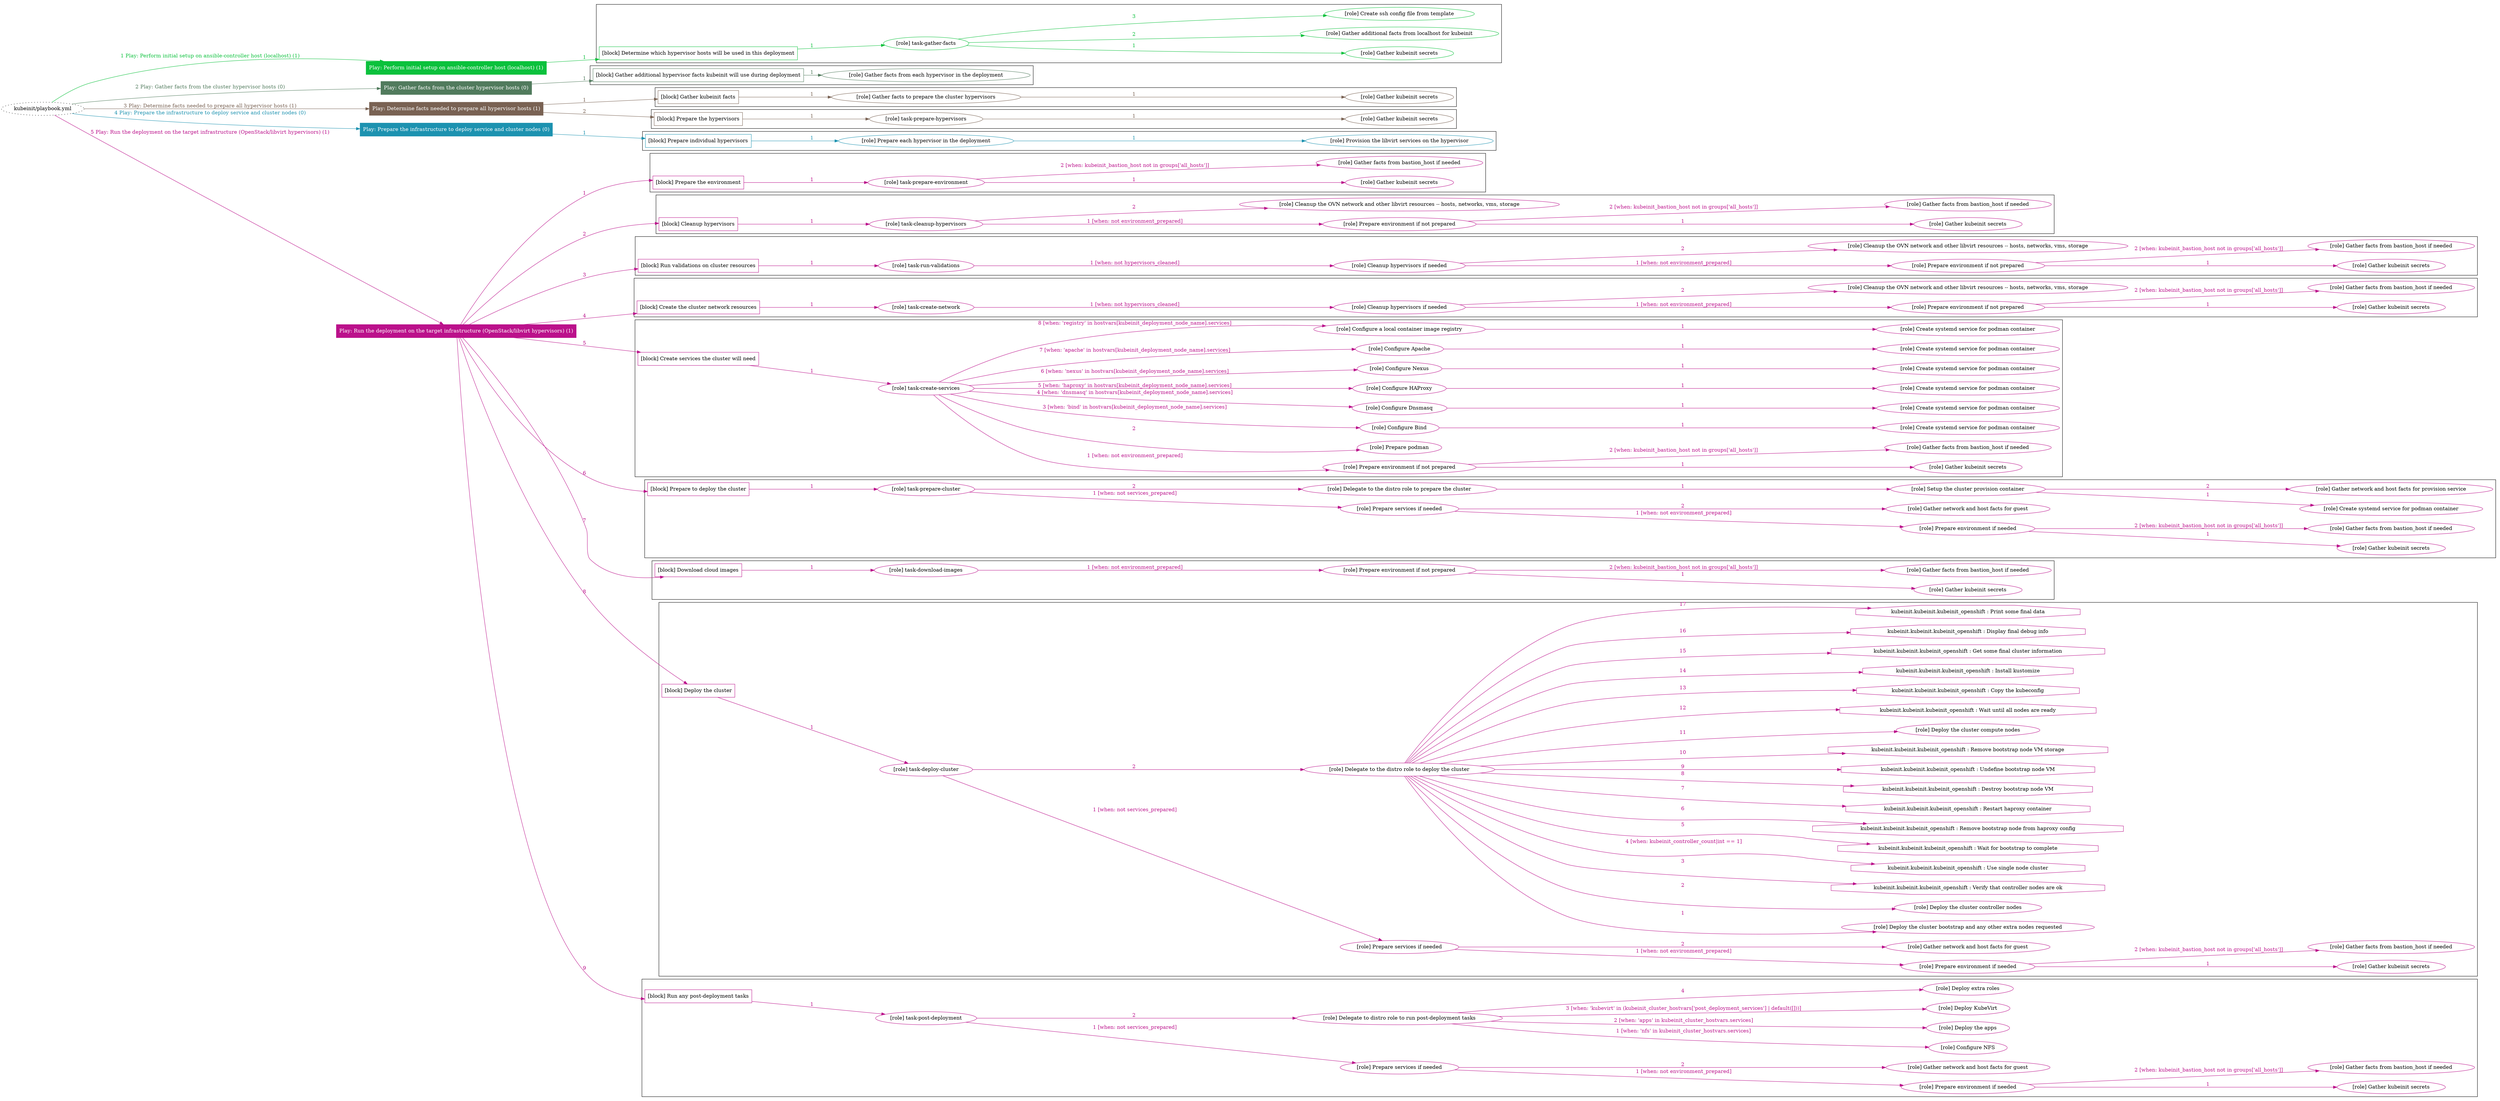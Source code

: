 digraph {
	graph [concentrate=true ordering=in rankdir=LR ratio=fill]
	edge [esep=5 sep=10]
	"kubeinit/playbook.yml" [URL="/home/runner/work/kubeinit/kubeinit/kubeinit/playbook.yml" id=playbook_e6ecdcc4 style=dotted]
	"kubeinit/playbook.yml" -> play_ebb26afe [label="1 Play: Perform initial setup on ansible-controller host (localhost) (1)" color="#0bc13c" fontcolor="#0bc13c" id=edge_play_ebb26afe labeltooltip="1 Play: Perform initial setup on ansible-controller host (localhost) (1)" tooltip="1 Play: Perform initial setup on ansible-controller host (localhost) (1)"]
	subgraph "Play: Perform initial setup on ansible-controller host (localhost) (1)" {
		play_ebb26afe [label="Play: Perform initial setup on ansible-controller host (localhost) (1)" URL="/home/runner/work/kubeinit/kubeinit/kubeinit/playbook.yml" color="#0bc13c" fontcolor="#ffffff" id=play_ebb26afe shape=box style=filled tooltip=localhost]
		play_ebb26afe -> block_ed62ec1c [label=1 color="#0bc13c" fontcolor="#0bc13c" id=edge_block_ed62ec1c labeltooltip=1 tooltip=1]
		subgraph cluster_block_ed62ec1c {
			block_ed62ec1c [label="[block] Determine which hypervisor hosts will be used in this deployment" URL="/home/runner/work/kubeinit/kubeinit/kubeinit/playbook.yml" color="#0bc13c" id=block_ed62ec1c labeltooltip="Determine which hypervisor hosts will be used in this deployment" shape=box tooltip="Determine which hypervisor hosts will be used in this deployment"]
			block_ed62ec1c -> role_dbbf03a4 [label="1 " color="#0bc13c" fontcolor="#0bc13c" id=edge_role_dbbf03a4 labeltooltip="1 " tooltip="1 "]
			subgraph "task-gather-facts" {
				role_dbbf03a4 [label="[role] task-gather-facts" URL="/home/runner/work/kubeinit/kubeinit/kubeinit/playbook.yml" color="#0bc13c" id=role_dbbf03a4 tooltip="task-gather-facts"]
				role_dbbf03a4 -> role_244b702f [label="1 " color="#0bc13c" fontcolor="#0bc13c" id=edge_role_244b702f labeltooltip="1 " tooltip="1 "]
				subgraph "Gather kubeinit secrets" {
					role_244b702f [label="[role] Gather kubeinit secrets" URL="/home/runner/.ansible/collections/ansible_collections/kubeinit/kubeinit/roles/kubeinit_prepare/tasks/build_hypervisors_group.yml" color="#0bc13c" id=role_244b702f tooltip="Gather kubeinit secrets"]
				}
				role_dbbf03a4 -> role_d5c8043d [label="2 " color="#0bc13c" fontcolor="#0bc13c" id=edge_role_d5c8043d labeltooltip="2 " tooltip="2 "]
				subgraph "Gather additional facts from localhost for kubeinit" {
					role_d5c8043d [label="[role] Gather additional facts from localhost for kubeinit" URL="/home/runner/.ansible/collections/ansible_collections/kubeinit/kubeinit/roles/kubeinit_prepare/tasks/build_hypervisors_group.yml" color="#0bc13c" id=role_d5c8043d tooltip="Gather additional facts from localhost for kubeinit"]
				}
				role_dbbf03a4 -> role_4290d08b [label="3 " color="#0bc13c" fontcolor="#0bc13c" id=edge_role_4290d08b labeltooltip="3 " tooltip="3 "]
				subgraph "Create ssh config file from template" {
					role_4290d08b [label="[role] Create ssh config file from template" URL="/home/runner/.ansible/collections/ansible_collections/kubeinit/kubeinit/roles/kubeinit_prepare/tasks/build_hypervisors_group.yml" color="#0bc13c" id=role_4290d08b tooltip="Create ssh config file from template"]
				}
			}
		}
	}
	"kubeinit/playbook.yml" -> play_544672a6 [label="2 Play: Gather facts from the cluster hypervisor hosts (0)" color="#517b5d" fontcolor="#517b5d" id=edge_play_544672a6 labeltooltip="2 Play: Gather facts from the cluster hypervisor hosts (0)" tooltip="2 Play: Gather facts from the cluster hypervisor hosts (0)"]
	subgraph "Play: Gather facts from the cluster hypervisor hosts (0)" {
		play_544672a6 [label="Play: Gather facts from the cluster hypervisor hosts (0)" URL="/home/runner/work/kubeinit/kubeinit/kubeinit/playbook.yml" color="#517b5d" fontcolor="#ffffff" id=play_544672a6 shape=box style=filled tooltip="Play: Gather facts from the cluster hypervisor hosts (0)"]
		play_544672a6 -> block_9736d9fb [label=1 color="#517b5d" fontcolor="#517b5d" id=edge_block_9736d9fb labeltooltip=1 tooltip=1]
		subgraph cluster_block_9736d9fb {
			block_9736d9fb [label="[block] Gather additional hypervisor facts kubeinit will use during deployment" URL="/home/runner/work/kubeinit/kubeinit/kubeinit/playbook.yml" color="#517b5d" id=block_9736d9fb labeltooltip="Gather additional hypervisor facts kubeinit will use during deployment" shape=box tooltip="Gather additional hypervisor facts kubeinit will use during deployment"]
			block_9736d9fb -> role_efa02324 [label="1 " color="#517b5d" fontcolor="#517b5d" id=edge_role_efa02324 labeltooltip="1 " tooltip="1 "]
			subgraph "Gather facts from each hypervisor in the deployment" {
				role_efa02324 [label="[role] Gather facts from each hypervisor in the deployment" URL="/home/runner/work/kubeinit/kubeinit/kubeinit/playbook.yml" color="#517b5d" id=role_efa02324 tooltip="Gather facts from each hypervisor in the deployment"]
			}
		}
	}
	"kubeinit/playbook.yml" -> play_c4457d1d [label="3 Play: Determine facts needed to prepare all hypervisor hosts (1)" color="#796253" fontcolor="#796253" id=edge_play_c4457d1d labeltooltip="3 Play: Determine facts needed to prepare all hypervisor hosts (1)" tooltip="3 Play: Determine facts needed to prepare all hypervisor hosts (1)"]
	subgraph "Play: Determine facts needed to prepare all hypervisor hosts (1)" {
		play_c4457d1d [label="Play: Determine facts needed to prepare all hypervisor hosts (1)" URL="/home/runner/work/kubeinit/kubeinit/kubeinit/playbook.yml" color="#796253" fontcolor="#ffffff" id=play_c4457d1d shape=box style=filled tooltip=localhost]
		play_c4457d1d -> block_dd0203a1 [label=1 color="#796253" fontcolor="#796253" id=edge_block_dd0203a1 labeltooltip=1 tooltip=1]
		subgraph cluster_block_dd0203a1 {
			block_dd0203a1 [label="[block] Gather kubeinit facts" URL="/home/runner/work/kubeinit/kubeinit/kubeinit/playbook.yml" color="#796253" id=block_dd0203a1 labeltooltip="Gather kubeinit facts" shape=box tooltip="Gather kubeinit facts"]
			block_dd0203a1 -> role_8a12bec5 [label="1 " color="#796253" fontcolor="#796253" id=edge_role_8a12bec5 labeltooltip="1 " tooltip="1 "]
			subgraph "Gather facts to prepare the cluster hypervisors" {
				role_8a12bec5 [label="[role] Gather facts to prepare the cluster hypervisors" URL="/home/runner/work/kubeinit/kubeinit/kubeinit/playbook.yml" color="#796253" id=role_8a12bec5 tooltip="Gather facts to prepare the cluster hypervisors"]
				role_8a12bec5 -> role_5b6cff9f [label="1 " color="#796253" fontcolor="#796253" id=edge_role_5b6cff9f labeltooltip="1 " tooltip="1 "]
				subgraph "Gather kubeinit secrets" {
					role_5b6cff9f [label="[role] Gather kubeinit secrets" URL="/home/runner/.ansible/collections/ansible_collections/kubeinit/kubeinit/roles/kubeinit_prepare/tasks/gather_kubeinit_facts.yml" color="#796253" id=role_5b6cff9f tooltip="Gather kubeinit secrets"]
				}
			}
		}
		play_c4457d1d -> block_c8fb665a [label=2 color="#796253" fontcolor="#796253" id=edge_block_c8fb665a labeltooltip=2 tooltip=2]
		subgraph cluster_block_c8fb665a {
			block_c8fb665a [label="[block] Prepare the hypervisors" URL="/home/runner/work/kubeinit/kubeinit/kubeinit/playbook.yml" color="#796253" id=block_c8fb665a labeltooltip="Prepare the hypervisors" shape=box tooltip="Prepare the hypervisors"]
			block_c8fb665a -> role_17929515 [label="1 " color="#796253" fontcolor="#796253" id=edge_role_17929515 labeltooltip="1 " tooltip="1 "]
			subgraph "task-prepare-hypervisors" {
				role_17929515 [label="[role] task-prepare-hypervisors" URL="/home/runner/work/kubeinit/kubeinit/kubeinit/playbook.yml" color="#796253" id=role_17929515 tooltip="task-prepare-hypervisors"]
				role_17929515 -> role_c42b8837 [label="1 " color="#796253" fontcolor="#796253" id=edge_role_c42b8837 labeltooltip="1 " tooltip="1 "]
				subgraph "Gather kubeinit secrets" {
					role_c42b8837 [label="[role] Gather kubeinit secrets" URL="/home/runner/.ansible/collections/ansible_collections/kubeinit/kubeinit/roles/kubeinit_prepare/tasks/gather_kubeinit_facts.yml" color="#796253" id=role_c42b8837 tooltip="Gather kubeinit secrets"]
				}
			}
		}
	}
	"kubeinit/playbook.yml" -> play_efe4fbd8 [label="4 Play: Prepare the infrastructure to deploy service and cluster nodes (0)" color="#1c92b0" fontcolor="#1c92b0" id=edge_play_efe4fbd8 labeltooltip="4 Play: Prepare the infrastructure to deploy service and cluster nodes (0)" tooltip="4 Play: Prepare the infrastructure to deploy service and cluster nodes (0)"]
	subgraph "Play: Prepare the infrastructure to deploy service and cluster nodes (0)" {
		play_efe4fbd8 [label="Play: Prepare the infrastructure to deploy service and cluster nodes (0)" URL="/home/runner/work/kubeinit/kubeinit/kubeinit/playbook.yml" color="#1c92b0" fontcolor="#ffffff" id=play_efe4fbd8 shape=box style=filled tooltip="Play: Prepare the infrastructure to deploy service and cluster nodes (0)"]
		play_efe4fbd8 -> block_88c338bb [label=1 color="#1c92b0" fontcolor="#1c92b0" id=edge_block_88c338bb labeltooltip=1 tooltip=1]
		subgraph cluster_block_88c338bb {
			block_88c338bb [label="[block] Prepare individual hypervisors" URL="/home/runner/work/kubeinit/kubeinit/kubeinit/playbook.yml" color="#1c92b0" id=block_88c338bb labeltooltip="Prepare individual hypervisors" shape=box tooltip="Prepare individual hypervisors"]
			block_88c338bb -> role_2781046c [label="1 " color="#1c92b0" fontcolor="#1c92b0" id=edge_role_2781046c labeltooltip="1 " tooltip="1 "]
			subgraph "Prepare each hypervisor in the deployment" {
				role_2781046c [label="[role] Prepare each hypervisor in the deployment" URL="/home/runner/work/kubeinit/kubeinit/kubeinit/playbook.yml" color="#1c92b0" id=role_2781046c tooltip="Prepare each hypervisor in the deployment"]
				role_2781046c -> role_55f2a622 [label="1 " color="#1c92b0" fontcolor="#1c92b0" id=edge_role_55f2a622 labeltooltip="1 " tooltip="1 "]
				subgraph "Provision the libvirt services on the hypervisor" {
					role_55f2a622 [label="[role] Provision the libvirt services on the hypervisor" URL="/home/runner/.ansible/collections/ansible_collections/kubeinit/kubeinit/roles/kubeinit_prepare/tasks/prepare_hypervisor.yml" color="#1c92b0" id=role_55f2a622 tooltip="Provision the libvirt services on the hypervisor"]
				}
			}
		}
	}
	"kubeinit/playbook.yml" -> play_a11dc9ac [label="5 Play: Run the deployment on the target infrastructure (OpenStack/libvirt hypervisors) (1)" color="#bb118b" fontcolor="#bb118b" id=edge_play_a11dc9ac labeltooltip="5 Play: Run the deployment on the target infrastructure (OpenStack/libvirt hypervisors) (1)" tooltip="5 Play: Run the deployment on the target infrastructure (OpenStack/libvirt hypervisors) (1)"]
	subgraph "Play: Run the deployment on the target infrastructure (OpenStack/libvirt hypervisors) (1)" {
		play_a11dc9ac [label="Play: Run the deployment on the target infrastructure (OpenStack/libvirt hypervisors) (1)" URL="/home/runner/work/kubeinit/kubeinit/kubeinit/playbook.yml" color="#bb118b" fontcolor="#ffffff" id=play_a11dc9ac shape=box style=filled tooltip=localhost]
		play_a11dc9ac -> block_e7a99a22 [label=1 color="#bb118b" fontcolor="#bb118b" id=edge_block_e7a99a22 labeltooltip=1 tooltip=1]
		subgraph cluster_block_e7a99a22 {
			block_e7a99a22 [label="[block] Prepare the environment" URL="/home/runner/work/kubeinit/kubeinit/kubeinit/playbook.yml" color="#bb118b" id=block_e7a99a22 labeltooltip="Prepare the environment" shape=box tooltip="Prepare the environment"]
			block_e7a99a22 -> role_5ead2702 [label="1 " color="#bb118b" fontcolor="#bb118b" id=edge_role_5ead2702 labeltooltip="1 " tooltip="1 "]
			subgraph "task-prepare-environment" {
				role_5ead2702 [label="[role] task-prepare-environment" URL="/home/runner/work/kubeinit/kubeinit/kubeinit/playbook.yml" color="#bb118b" id=role_5ead2702 tooltip="task-prepare-environment"]
				role_5ead2702 -> role_e6ae01d4 [label="1 " color="#bb118b" fontcolor="#bb118b" id=edge_role_e6ae01d4 labeltooltip="1 " tooltip="1 "]
				subgraph "Gather kubeinit secrets" {
					role_e6ae01d4 [label="[role] Gather kubeinit secrets" URL="/home/runner/.ansible/collections/ansible_collections/kubeinit/kubeinit/roles/kubeinit_prepare/tasks/gather_kubeinit_facts.yml" color="#bb118b" id=role_e6ae01d4 tooltip="Gather kubeinit secrets"]
				}
				role_5ead2702 -> role_0855a93b [label="2 [when: kubeinit_bastion_host not in groups['all_hosts']]" color="#bb118b" fontcolor="#bb118b" id=edge_role_0855a93b labeltooltip="2 [when: kubeinit_bastion_host not in groups['all_hosts']]" tooltip="2 [when: kubeinit_bastion_host not in groups['all_hosts']]"]
				subgraph "Gather facts from bastion_host if needed" {
					role_0855a93b [label="[role] Gather facts from bastion_host if needed" URL="/home/runner/.ansible/collections/ansible_collections/kubeinit/kubeinit/roles/kubeinit_prepare/tasks/main.yml" color="#bb118b" id=role_0855a93b tooltip="Gather facts from bastion_host if needed"]
				}
			}
		}
		play_a11dc9ac -> block_d86b93d0 [label=2 color="#bb118b" fontcolor="#bb118b" id=edge_block_d86b93d0 labeltooltip=2 tooltip=2]
		subgraph cluster_block_d86b93d0 {
			block_d86b93d0 [label="[block] Cleanup hypervisors" URL="/home/runner/work/kubeinit/kubeinit/kubeinit/playbook.yml" color="#bb118b" id=block_d86b93d0 labeltooltip="Cleanup hypervisors" shape=box tooltip="Cleanup hypervisors"]
			block_d86b93d0 -> role_f725753e [label="1 " color="#bb118b" fontcolor="#bb118b" id=edge_role_f725753e labeltooltip="1 " tooltip="1 "]
			subgraph "task-cleanup-hypervisors" {
				role_f725753e [label="[role] task-cleanup-hypervisors" URL="/home/runner/work/kubeinit/kubeinit/kubeinit/playbook.yml" color="#bb118b" id=role_f725753e tooltip="task-cleanup-hypervisors"]
				role_f725753e -> role_e1411464 [label="1 [when: not environment_prepared]" color="#bb118b" fontcolor="#bb118b" id=edge_role_e1411464 labeltooltip="1 [when: not environment_prepared]" tooltip="1 [when: not environment_prepared]"]
				subgraph "Prepare environment if not prepared" {
					role_e1411464 [label="[role] Prepare environment if not prepared" URL="/home/runner/.ansible/collections/ansible_collections/kubeinit/kubeinit/roles/kubeinit_libvirt/tasks/cleanup_hypervisors.yml" color="#bb118b" id=role_e1411464 tooltip="Prepare environment if not prepared"]
					role_e1411464 -> role_74942f98 [label="1 " color="#bb118b" fontcolor="#bb118b" id=edge_role_74942f98 labeltooltip="1 " tooltip="1 "]
					subgraph "Gather kubeinit secrets" {
						role_74942f98 [label="[role] Gather kubeinit secrets" URL="/home/runner/.ansible/collections/ansible_collections/kubeinit/kubeinit/roles/kubeinit_prepare/tasks/gather_kubeinit_facts.yml" color="#bb118b" id=role_74942f98 tooltip="Gather kubeinit secrets"]
					}
					role_e1411464 -> role_aaeb6ca9 [label="2 [when: kubeinit_bastion_host not in groups['all_hosts']]" color="#bb118b" fontcolor="#bb118b" id=edge_role_aaeb6ca9 labeltooltip="2 [when: kubeinit_bastion_host not in groups['all_hosts']]" tooltip="2 [when: kubeinit_bastion_host not in groups['all_hosts']]"]
					subgraph "Gather facts from bastion_host if needed" {
						role_aaeb6ca9 [label="[role] Gather facts from bastion_host if needed" URL="/home/runner/.ansible/collections/ansible_collections/kubeinit/kubeinit/roles/kubeinit_prepare/tasks/main.yml" color="#bb118b" id=role_aaeb6ca9 tooltip="Gather facts from bastion_host if needed"]
					}
				}
				role_f725753e -> role_67c21dd0 [label="2 " color="#bb118b" fontcolor="#bb118b" id=edge_role_67c21dd0 labeltooltip="2 " tooltip="2 "]
				subgraph "Cleanup the OVN network and other libvirt resources -- hosts, networks, vms, storage" {
					role_67c21dd0 [label="[role] Cleanup the OVN network and other libvirt resources -- hosts, networks, vms, storage" URL="/home/runner/.ansible/collections/ansible_collections/kubeinit/kubeinit/roles/kubeinit_libvirt/tasks/cleanup_hypervisors.yml" color="#bb118b" id=role_67c21dd0 tooltip="Cleanup the OVN network and other libvirt resources -- hosts, networks, vms, storage"]
				}
			}
		}
		play_a11dc9ac -> block_aa4884af [label=3 color="#bb118b" fontcolor="#bb118b" id=edge_block_aa4884af labeltooltip=3 tooltip=3]
		subgraph cluster_block_aa4884af {
			block_aa4884af [label="[block] Run validations on cluster resources" URL="/home/runner/work/kubeinit/kubeinit/kubeinit/playbook.yml" color="#bb118b" id=block_aa4884af labeltooltip="Run validations on cluster resources" shape=box tooltip="Run validations on cluster resources"]
			block_aa4884af -> role_089a365a [label="1 " color="#bb118b" fontcolor="#bb118b" id=edge_role_089a365a labeltooltip="1 " tooltip="1 "]
			subgraph "task-run-validations" {
				role_089a365a [label="[role] task-run-validations" URL="/home/runner/work/kubeinit/kubeinit/kubeinit/playbook.yml" color="#bb118b" id=role_089a365a tooltip="task-run-validations"]
				role_089a365a -> role_68b7d8d2 [label="1 [when: not hypervisors_cleaned]" color="#bb118b" fontcolor="#bb118b" id=edge_role_68b7d8d2 labeltooltip="1 [when: not hypervisors_cleaned]" tooltip="1 [when: not hypervisors_cleaned]"]
				subgraph "Cleanup hypervisors if needed" {
					role_68b7d8d2 [label="[role] Cleanup hypervisors if needed" URL="/home/runner/.ansible/collections/ansible_collections/kubeinit/kubeinit/roles/kubeinit_validations/tasks/main.yml" color="#bb118b" id=role_68b7d8d2 tooltip="Cleanup hypervisors if needed"]
					role_68b7d8d2 -> role_6a0f3add [label="1 [when: not environment_prepared]" color="#bb118b" fontcolor="#bb118b" id=edge_role_6a0f3add labeltooltip="1 [when: not environment_prepared]" tooltip="1 [when: not environment_prepared]"]
					subgraph "Prepare environment if not prepared" {
						role_6a0f3add [label="[role] Prepare environment if not prepared" URL="/home/runner/.ansible/collections/ansible_collections/kubeinit/kubeinit/roles/kubeinit_libvirt/tasks/cleanup_hypervisors.yml" color="#bb118b" id=role_6a0f3add tooltip="Prepare environment if not prepared"]
						role_6a0f3add -> role_efe66d00 [label="1 " color="#bb118b" fontcolor="#bb118b" id=edge_role_efe66d00 labeltooltip="1 " tooltip="1 "]
						subgraph "Gather kubeinit secrets" {
							role_efe66d00 [label="[role] Gather kubeinit secrets" URL="/home/runner/.ansible/collections/ansible_collections/kubeinit/kubeinit/roles/kubeinit_prepare/tasks/gather_kubeinit_facts.yml" color="#bb118b" id=role_efe66d00 tooltip="Gather kubeinit secrets"]
						}
						role_6a0f3add -> role_e754d85b [label="2 [when: kubeinit_bastion_host not in groups['all_hosts']]" color="#bb118b" fontcolor="#bb118b" id=edge_role_e754d85b labeltooltip="2 [when: kubeinit_bastion_host not in groups['all_hosts']]" tooltip="2 [when: kubeinit_bastion_host not in groups['all_hosts']]"]
						subgraph "Gather facts from bastion_host if needed" {
							role_e754d85b [label="[role] Gather facts from bastion_host if needed" URL="/home/runner/.ansible/collections/ansible_collections/kubeinit/kubeinit/roles/kubeinit_prepare/tasks/main.yml" color="#bb118b" id=role_e754d85b tooltip="Gather facts from bastion_host if needed"]
						}
					}
					role_68b7d8d2 -> role_40dffff7 [label="2 " color="#bb118b" fontcolor="#bb118b" id=edge_role_40dffff7 labeltooltip="2 " tooltip="2 "]
					subgraph "Cleanup the OVN network and other libvirt resources -- hosts, networks, vms, storage" {
						role_40dffff7 [label="[role] Cleanup the OVN network and other libvirt resources -- hosts, networks, vms, storage" URL="/home/runner/.ansible/collections/ansible_collections/kubeinit/kubeinit/roles/kubeinit_libvirt/tasks/cleanup_hypervisors.yml" color="#bb118b" id=role_40dffff7 tooltip="Cleanup the OVN network and other libvirt resources -- hosts, networks, vms, storage"]
					}
				}
			}
		}
		play_a11dc9ac -> block_d2620e5c [label=4 color="#bb118b" fontcolor="#bb118b" id=edge_block_d2620e5c labeltooltip=4 tooltip=4]
		subgraph cluster_block_d2620e5c {
			block_d2620e5c [label="[block] Create the cluster network resources" URL="/home/runner/work/kubeinit/kubeinit/kubeinit/playbook.yml" color="#bb118b" id=block_d2620e5c labeltooltip="Create the cluster network resources" shape=box tooltip="Create the cluster network resources"]
			block_d2620e5c -> role_8af3c8ae [label="1 " color="#bb118b" fontcolor="#bb118b" id=edge_role_8af3c8ae labeltooltip="1 " tooltip="1 "]
			subgraph "task-create-network" {
				role_8af3c8ae [label="[role] task-create-network" URL="/home/runner/work/kubeinit/kubeinit/kubeinit/playbook.yml" color="#bb118b" id=role_8af3c8ae tooltip="task-create-network"]
				role_8af3c8ae -> role_8dbe344f [label="1 [when: not hypervisors_cleaned]" color="#bb118b" fontcolor="#bb118b" id=edge_role_8dbe344f labeltooltip="1 [when: not hypervisors_cleaned]" tooltip="1 [when: not hypervisors_cleaned]"]
				subgraph "Cleanup hypervisors if needed" {
					role_8dbe344f [label="[role] Cleanup hypervisors if needed" URL="/home/runner/.ansible/collections/ansible_collections/kubeinit/kubeinit/roles/kubeinit_libvirt/tasks/create_network.yml" color="#bb118b" id=role_8dbe344f tooltip="Cleanup hypervisors if needed"]
					role_8dbe344f -> role_2f448a3f [label="1 [when: not environment_prepared]" color="#bb118b" fontcolor="#bb118b" id=edge_role_2f448a3f labeltooltip="1 [when: not environment_prepared]" tooltip="1 [when: not environment_prepared]"]
					subgraph "Prepare environment if not prepared" {
						role_2f448a3f [label="[role] Prepare environment if not prepared" URL="/home/runner/.ansible/collections/ansible_collections/kubeinit/kubeinit/roles/kubeinit_libvirt/tasks/cleanup_hypervisors.yml" color="#bb118b" id=role_2f448a3f tooltip="Prepare environment if not prepared"]
						role_2f448a3f -> role_d643cfe1 [label="1 " color="#bb118b" fontcolor="#bb118b" id=edge_role_d643cfe1 labeltooltip="1 " tooltip="1 "]
						subgraph "Gather kubeinit secrets" {
							role_d643cfe1 [label="[role] Gather kubeinit secrets" URL="/home/runner/.ansible/collections/ansible_collections/kubeinit/kubeinit/roles/kubeinit_prepare/tasks/gather_kubeinit_facts.yml" color="#bb118b" id=role_d643cfe1 tooltip="Gather kubeinit secrets"]
						}
						role_2f448a3f -> role_3e782c21 [label="2 [when: kubeinit_bastion_host not in groups['all_hosts']]" color="#bb118b" fontcolor="#bb118b" id=edge_role_3e782c21 labeltooltip="2 [when: kubeinit_bastion_host not in groups['all_hosts']]" tooltip="2 [when: kubeinit_bastion_host not in groups['all_hosts']]"]
						subgraph "Gather facts from bastion_host if needed" {
							role_3e782c21 [label="[role] Gather facts from bastion_host if needed" URL="/home/runner/.ansible/collections/ansible_collections/kubeinit/kubeinit/roles/kubeinit_prepare/tasks/main.yml" color="#bb118b" id=role_3e782c21 tooltip="Gather facts from bastion_host if needed"]
						}
					}
					role_8dbe344f -> role_2bc2d8d2 [label="2 " color="#bb118b" fontcolor="#bb118b" id=edge_role_2bc2d8d2 labeltooltip="2 " tooltip="2 "]
					subgraph "Cleanup the OVN network and other libvirt resources -- hosts, networks, vms, storage" {
						role_2bc2d8d2 [label="[role] Cleanup the OVN network and other libvirt resources -- hosts, networks, vms, storage" URL="/home/runner/.ansible/collections/ansible_collections/kubeinit/kubeinit/roles/kubeinit_libvirt/tasks/cleanup_hypervisors.yml" color="#bb118b" id=role_2bc2d8d2 tooltip="Cleanup the OVN network and other libvirt resources -- hosts, networks, vms, storage"]
					}
				}
			}
		}
		play_a11dc9ac -> block_7439c25f [label=5 color="#bb118b" fontcolor="#bb118b" id=edge_block_7439c25f labeltooltip=5 tooltip=5]
		subgraph cluster_block_7439c25f {
			block_7439c25f [label="[block] Create services the cluster will need" URL="/home/runner/work/kubeinit/kubeinit/kubeinit/playbook.yml" color="#bb118b" id=block_7439c25f labeltooltip="Create services the cluster will need" shape=box tooltip="Create services the cluster will need"]
			block_7439c25f -> role_c9bb091d [label="1 " color="#bb118b" fontcolor="#bb118b" id=edge_role_c9bb091d labeltooltip="1 " tooltip="1 "]
			subgraph "task-create-services" {
				role_c9bb091d [label="[role] task-create-services" URL="/home/runner/work/kubeinit/kubeinit/kubeinit/playbook.yml" color="#bb118b" id=role_c9bb091d tooltip="task-create-services"]
				role_c9bb091d -> role_64e4ee1a [label="1 [when: not environment_prepared]" color="#bb118b" fontcolor="#bb118b" id=edge_role_64e4ee1a labeltooltip="1 [when: not environment_prepared]" tooltip="1 [when: not environment_prepared]"]
				subgraph "Prepare environment if not prepared" {
					role_64e4ee1a [label="[role] Prepare environment if not prepared" URL="/home/runner/.ansible/collections/ansible_collections/kubeinit/kubeinit/roles/kubeinit_services/tasks/main.yml" color="#bb118b" id=role_64e4ee1a tooltip="Prepare environment if not prepared"]
					role_64e4ee1a -> role_81bb0258 [label="1 " color="#bb118b" fontcolor="#bb118b" id=edge_role_81bb0258 labeltooltip="1 " tooltip="1 "]
					subgraph "Gather kubeinit secrets" {
						role_81bb0258 [label="[role] Gather kubeinit secrets" URL="/home/runner/.ansible/collections/ansible_collections/kubeinit/kubeinit/roles/kubeinit_prepare/tasks/gather_kubeinit_facts.yml" color="#bb118b" id=role_81bb0258 tooltip="Gather kubeinit secrets"]
					}
					role_64e4ee1a -> role_5f86d6e5 [label="2 [when: kubeinit_bastion_host not in groups['all_hosts']]" color="#bb118b" fontcolor="#bb118b" id=edge_role_5f86d6e5 labeltooltip="2 [when: kubeinit_bastion_host not in groups['all_hosts']]" tooltip="2 [when: kubeinit_bastion_host not in groups['all_hosts']]"]
					subgraph "Gather facts from bastion_host if needed" {
						role_5f86d6e5 [label="[role] Gather facts from bastion_host if needed" URL="/home/runner/.ansible/collections/ansible_collections/kubeinit/kubeinit/roles/kubeinit_prepare/tasks/main.yml" color="#bb118b" id=role_5f86d6e5 tooltip="Gather facts from bastion_host if needed"]
					}
				}
				role_c9bb091d -> role_ca07250a [label="2 " color="#bb118b" fontcolor="#bb118b" id=edge_role_ca07250a labeltooltip="2 " tooltip="2 "]
				subgraph "Prepare podman" {
					role_ca07250a [label="[role] Prepare podman" URL="/home/runner/.ansible/collections/ansible_collections/kubeinit/kubeinit/roles/kubeinit_services/tasks/00_create_service_pod.yml" color="#bb118b" id=role_ca07250a tooltip="Prepare podman"]
				}
				role_c9bb091d -> role_439ba6f9 [label="3 [when: 'bind' in hostvars[kubeinit_deployment_node_name].services]" color="#bb118b" fontcolor="#bb118b" id=edge_role_439ba6f9 labeltooltip="3 [when: 'bind' in hostvars[kubeinit_deployment_node_name].services]" tooltip="3 [when: 'bind' in hostvars[kubeinit_deployment_node_name].services]"]
				subgraph "Configure Bind" {
					role_439ba6f9 [label="[role] Configure Bind" URL="/home/runner/.ansible/collections/ansible_collections/kubeinit/kubeinit/roles/kubeinit_services/tasks/start_services_containers.yml" color="#bb118b" id=role_439ba6f9 tooltip="Configure Bind"]
					role_439ba6f9 -> role_137b87e1 [label="1 " color="#bb118b" fontcolor="#bb118b" id=edge_role_137b87e1 labeltooltip="1 " tooltip="1 "]
					subgraph "Create systemd service for podman container" {
						role_137b87e1 [label="[role] Create systemd service for podman container" URL="/home/runner/.ansible/collections/ansible_collections/kubeinit/kubeinit/roles/kubeinit_bind/tasks/main.yml" color="#bb118b" id=role_137b87e1 tooltip="Create systemd service for podman container"]
					}
				}
				role_c9bb091d -> role_6dd7987f [label="4 [when: 'dnsmasq' in hostvars[kubeinit_deployment_node_name].services]" color="#bb118b" fontcolor="#bb118b" id=edge_role_6dd7987f labeltooltip="4 [when: 'dnsmasq' in hostvars[kubeinit_deployment_node_name].services]" tooltip="4 [when: 'dnsmasq' in hostvars[kubeinit_deployment_node_name].services]"]
				subgraph "Configure Dnsmasq" {
					role_6dd7987f [label="[role] Configure Dnsmasq" URL="/home/runner/.ansible/collections/ansible_collections/kubeinit/kubeinit/roles/kubeinit_services/tasks/start_services_containers.yml" color="#bb118b" id=role_6dd7987f tooltip="Configure Dnsmasq"]
					role_6dd7987f -> role_77a938a1 [label="1 " color="#bb118b" fontcolor="#bb118b" id=edge_role_77a938a1 labeltooltip="1 " tooltip="1 "]
					subgraph "Create systemd service for podman container" {
						role_77a938a1 [label="[role] Create systemd service for podman container" URL="/home/runner/.ansible/collections/ansible_collections/kubeinit/kubeinit/roles/kubeinit_dnsmasq/tasks/main.yml" color="#bb118b" id=role_77a938a1 tooltip="Create systemd service for podman container"]
					}
				}
				role_c9bb091d -> role_1171b41c [label="5 [when: 'haproxy' in hostvars[kubeinit_deployment_node_name].services]" color="#bb118b" fontcolor="#bb118b" id=edge_role_1171b41c labeltooltip="5 [when: 'haproxy' in hostvars[kubeinit_deployment_node_name].services]" tooltip="5 [when: 'haproxy' in hostvars[kubeinit_deployment_node_name].services]"]
				subgraph "Configure HAProxy" {
					role_1171b41c [label="[role] Configure HAProxy" URL="/home/runner/.ansible/collections/ansible_collections/kubeinit/kubeinit/roles/kubeinit_services/tasks/start_services_containers.yml" color="#bb118b" id=role_1171b41c tooltip="Configure HAProxy"]
					role_1171b41c -> role_d5e9aba4 [label="1 " color="#bb118b" fontcolor="#bb118b" id=edge_role_d5e9aba4 labeltooltip="1 " tooltip="1 "]
					subgraph "Create systemd service for podman container" {
						role_d5e9aba4 [label="[role] Create systemd service for podman container" URL="/home/runner/.ansible/collections/ansible_collections/kubeinit/kubeinit/roles/kubeinit_haproxy/tasks/main.yml" color="#bb118b" id=role_d5e9aba4 tooltip="Create systemd service for podman container"]
					}
				}
				role_c9bb091d -> role_6fa2cc90 [label="6 [when: 'nexus' in hostvars[kubeinit_deployment_node_name].services]" color="#bb118b" fontcolor="#bb118b" id=edge_role_6fa2cc90 labeltooltip="6 [when: 'nexus' in hostvars[kubeinit_deployment_node_name].services]" tooltip="6 [when: 'nexus' in hostvars[kubeinit_deployment_node_name].services]"]
				subgraph "Configure Nexus" {
					role_6fa2cc90 [label="[role] Configure Nexus" URL="/home/runner/.ansible/collections/ansible_collections/kubeinit/kubeinit/roles/kubeinit_services/tasks/start_services_containers.yml" color="#bb118b" id=role_6fa2cc90 tooltip="Configure Nexus"]
					role_6fa2cc90 -> role_d2507577 [label="1 " color="#bb118b" fontcolor="#bb118b" id=edge_role_d2507577 labeltooltip="1 " tooltip="1 "]
					subgraph "Create systemd service for podman container" {
						role_d2507577 [label="[role] Create systemd service for podman container" URL="/home/runner/.ansible/collections/ansible_collections/kubeinit/kubeinit/roles/kubeinit_nexus/tasks/main.yml" color="#bb118b" id=role_d2507577 tooltip="Create systemd service for podman container"]
					}
				}
				role_c9bb091d -> role_fbc588dc [label="7 [when: 'apache' in hostvars[kubeinit_deployment_node_name].services]" color="#bb118b" fontcolor="#bb118b" id=edge_role_fbc588dc labeltooltip="7 [when: 'apache' in hostvars[kubeinit_deployment_node_name].services]" tooltip="7 [when: 'apache' in hostvars[kubeinit_deployment_node_name].services]"]
				subgraph "Configure Apache" {
					role_fbc588dc [label="[role] Configure Apache" URL="/home/runner/.ansible/collections/ansible_collections/kubeinit/kubeinit/roles/kubeinit_services/tasks/start_services_containers.yml" color="#bb118b" id=role_fbc588dc tooltip="Configure Apache"]
					role_fbc588dc -> role_4003df2f [label="1 " color="#bb118b" fontcolor="#bb118b" id=edge_role_4003df2f labeltooltip="1 " tooltip="1 "]
					subgraph "Create systemd service for podman container" {
						role_4003df2f [label="[role] Create systemd service for podman container" URL="/home/runner/.ansible/collections/ansible_collections/kubeinit/kubeinit/roles/kubeinit_apache/tasks/main.yml" color="#bb118b" id=role_4003df2f tooltip="Create systemd service for podman container"]
					}
				}
				role_c9bb091d -> role_33609a67 [label="8 [when: 'registry' in hostvars[kubeinit_deployment_node_name].services]" color="#bb118b" fontcolor="#bb118b" id=edge_role_33609a67 labeltooltip="8 [when: 'registry' in hostvars[kubeinit_deployment_node_name].services]" tooltip="8 [when: 'registry' in hostvars[kubeinit_deployment_node_name].services]"]
				subgraph "Configure a local container image registry" {
					role_33609a67 [label="[role] Configure a local container image registry" URL="/home/runner/.ansible/collections/ansible_collections/kubeinit/kubeinit/roles/kubeinit_services/tasks/start_services_containers.yml" color="#bb118b" id=role_33609a67 tooltip="Configure a local container image registry"]
					role_33609a67 -> role_a91878f9 [label="1 " color="#bb118b" fontcolor="#bb118b" id=edge_role_a91878f9 labeltooltip="1 " tooltip="1 "]
					subgraph "Create systemd service for podman container" {
						role_a91878f9 [label="[role] Create systemd service for podman container" URL="/home/runner/.ansible/collections/ansible_collections/kubeinit/kubeinit/roles/kubeinit_registry/tasks/main.yml" color="#bb118b" id=role_a91878f9 tooltip="Create systemd service for podman container"]
					}
				}
			}
		}
		play_a11dc9ac -> block_c4880d2a [label=6 color="#bb118b" fontcolor="#bb118b" id=edge_block_c4880d2a labeltooltip=6 tooltip=6]
		subgraph cluster_block_c4880d2a {
			block_c4880d2a [label="[block] Prepare to deploy the cluster" URL="/home/runner/work/kubeinit/kubeinit/kubeinit/playbook.yml" color="#bb118b" id=block_c4880d2a labeltooltip="Prepare to deploy the cluster" shape=box tooltip="Prepare to deploy the cluster"]
			block_c4880d2a -> role_4880d7de [label="1 " color="#bb118b" fontcolor="#bb118b" id=edge_role_4880d7de labeltooltip="1 " tooltip="1 "]
			subgraph "task-prepare-cluster" {
				role_4880d7de [label="[role] task-prepare-cluster" URL="/home/runner/work/kubeinit/kubeinit/kubeinit/playbook.yml" color="#bb118b" id=role_4880d7de tooltip="task-prepare-cluster"]
				role_4880d7de -> role_98231a3b [label="1 [when: not services_prepared]" color="#bb118b" fontcolor="#bb118b" id=edge_role_98231a3b labeltooltip="1 [when: not services_prepared]" tooltip="1 [when: not services_prepared]"]
				subgraph "Prepare services if needed" {
					role_98231a3b [label="[role] Prepare services if needed" URL="/home/runner/.ansible/collections/ansible_collections/kubeinit/kubeinit/roles/kubeinit_prepare/tasks/prepare_cluster.yml" color="#bb118b" id=role_98231a3b tooltip="Prepare services if needed"]
					role_98231a3b -> role_7186a0a6 [label="1 [when: not environment_prepared]" color="#bb118b" fontcolor="#bb118b" id=edge_role_7186a0a6 labeltooltip="1 [when: not environment_prepared]" tooltip="1 [when: not environment_prepared]"]
					subgraph "Prepare environment if needed" {
						role_7186a0a6 [label="[role] Prepare environment if needed" URL="/home/runner/.ansible/collections/ansible_collections/kubeinit/kubeinit/roles/kubeinit_services/tasks/prepare_services.yml" color="#bb118b" id=role_7186a0a6 tooltip="Prepare environment if needed"]
						role_7186a0a6 -> role_67b61797 [label="1 " color="#bb118b" fontcolor="#bb118b" id=edge_role_67b61797 labeltooltip="1 " tooltip="1 "]
						subgraph "Gather kubeinit secrets" {
							role_67b61797 [label="[role] Gather kubeinit secrets" URL="/home/runner/.ansible/collections/ansible_collections/kubeinit/kubeinit/roles/kubeinit_prepare/tasks/gather_kubeinit_facts.yml" color="#bb118b" id=role_67b61797 tooltip="Gather kubeinit secrets"]
						}
						role_7186a0a6 -> role_51398389 [label="2 [when: kubeinit_bastion_host not in groups['all_hosts']]" color="#bb118b" fontcolor="#bb118b" id=edge_role_51398389 labeltooltip="2 [when: kubeinit_bastion_host not in groups['all_hosts']]" tooltip="2 [when: kubeinit_bastion_host not in groups['all_hosts']]"]
						subgraph "Gather facts from bastion_host if needed" {
							role_51398389 [label="[role] Gather facts from bastion_host if needed" URL="/home/runner/.ansible/collections/ansible_collections/kubeinit/kubeinit/roles/kubeinit_prepare/tasks/main.yml" color="#bb118b" id=role_51398389 tooltip="Gather facts from bastion_host if needed"]
						}
					}
					role_98231a3b -> role_b144a8ff [label="2 " color="#bb118b" fontcolor="#bb118b" id=edge_role_b144a8ff labeltooltip="2 " tooltip="2 "]
					subgraph "Gather network and host facts for guest" {
						role_b144a8ff [label="[role] Gather network and host facts for guest" URL="/home/runner/.ansible/collections/ansible_collections/kubeinit/kubeinit/roles/kubeinit_services/tasks/prepare_services.yml" color="#bb118b" id=role_b144a8ff tooltip="Gather network and host facts for guest"]
					}
				}
				role_4880d7de -> role_69341fb6 [label="2 " color="#bb118b" fontcolor="#bb118b" id=edge_role_69341fb6 labeltooltip="2 " tooltip="2 "]
				subgraph "Delegate to the distro role to prepare the cluster" {
					role_69341fb6 [label="[role] Delegate to the distro role to prepare the cluster" URL="/home/runner/.ansible/collections/ansible_collections/kubeinit/kubeinit/roles/kubeinit_prepare/tasks/prepare_cluster.yml" color="#bb118b" id=role_69341fb6 tooltip="Delegate to the distro role to prepare the cluster"]
					role_69341fb6 -> role_d02cea89 [label="1 " color="#bb118b" fontcolor="#bb118b" id=edge_role_d02cea89 labeltooltip="1 " tooltip="1 "]
					subgraph "Setup the cluster provision container" {
						role_d02cea89 [label="[role] Setup the cluster provision container" URL="/home/runner/.ansible/collections/ansible_collections/kubeinit/kubeinit/roles/kubeinit_openshift/tasks/prepare_cluster.yml" color="#bb118b" id=role_d02cea89 tooltip="Setup the cluster provision container"]
						role_d02cea89 -> role_e5b2a90a [label="1 " color="#bb118b" fontcolor="#bb118b" id=edge_role_e5b2a90a labeltooltip="1 " tooltip="1 "]
						subgraph "Create systemd service for podman container" {
							role_e5b2a90a [label="[role] Create systemd service for podman container" URL="/home/runner/.ansible/collections/ansible_collections/kubeinit/kubeinit/roles/kubeinit_services/tasks/create_provision_container.yml" color="#bb118b" id=role_e5b2a90a tooltip="Create systemd service for podman container"]
						}
						role_d02cea89 -> role_2b82aeca [label="2 " color="#bb118b" fontcolor="#bb118b" id=edge_role_2b82aeca labeltooltip="2 " tooltip="2 "]
						subgraph "Gather network and host facts for provision service" {
							role_2b82aeca [label="[role] Gather network and host facts for provision service" URL="/home/runner/.ansible/collections/ansible_collections/kubeinit/kubeinit/roles/kubeinit_services/tasks/create_provision_container.yml" color="#bb118b" id=role_2b82aeca tooltip="Gather network and host facts for provision service"]
						}
					}
				}
			}
		}
		play_a11dc9ac -> block_9fde4092 [label=7 color="#bb118b" fontcolor="#bb118b" id=edge_block_9fde4092 labeltooltip=7 tooltip=7]
		subgraph cluster_block_9fde4092 {
			block_9fde4092 [label="[block] Download cloud images" URL="/home/runner/work/kubeinit/kubeinit/kubeinit/playbook.yml" color="#bb118b" id=block_9fde4092 labeltooltip="Download cloud images" shape=box tooltip="Download cloud images"]
			block_9fde4092 -> role_b1abb89b [label="1 " color="#bb118b" fontcolor="#bb118b" id=edge_role_b1abb89b labeltooltip="1 " tooltip="1 "]
			subgraph "task-download-images" {
				role_b1abb89b [label="[role] task-download-images" URL="/home/runner/work/kubeinit/kubeinit/kubeinit/playbook.yml" color="#bb118b" id=role_b1abb89b tooltip="task-download-images"]
				role_b1abb89b -> role_d29174a4 [label="1 [when: not environment_prepared]" color="#bb118b" fontcolor="#bb118b" id=edge_role_d29174a4 labeltooltip="1 [when: not environment_prepared]" tooltip="1 [when: not environment_prepared]"]
				subgraph "Prepare environment if not prepared" {
					role_d29174a4 [label="[role] Prepare environment if not prepared" URL="/home/runner/.ansible/collections/ansible_collections/kubeinit/kubeinit/roles/kubeinit_libvirt/tasks/download_cloud_images.yml" color="#bb118b" id=role_d29174a4 tooltip="Prepare environment if not prepared"]
					role_d29174a4 -> role_8578464d [label="1 " color="#bb118b" fontcolor="#bb118b" id=edge_role_8578464d labeltooltip="1 " tooltip="1 "]
					subgraph "Gather kubeinit secrets" {
						role_8578464d [label="[role] Gather kubeinit secrets" URL="/home/runner/.ansible/collections/ansible_collections/kubeinit/kubeinit/roles/kubeinit_prepare/tasks/gather_kubeinit_facts.yml" color="#bb118b" id=role_8578464d tooltip="Gather kubeinit secrets"]
					}
					role_d29174a4 -> role_49d6db06 [label="2 [when: kubeinit_bastion_host not in groups['all_hosts']]" color="#bb118b" fontcolor="#bb118b" id=edge_role_49d6db06 labeltooltip="2 [when: kubeinit_bastion_host not in groups['all_hosts']]" tooltip="2 [when: kubeinit_bastion_host not in groups['all_hosts']]"]
					subgraph "Gather facts from bastion_host if needed" {
						role_49d6db06 [label="[role] Gather facts from bastion_host if needed" URL="/home/runner/.ansible/collections/ansible_collections/kubeinit/kubeinit/roles/kubeinit_prepare/tasks/main.yml" color="#bb118b" id=role_49d6db06 tooltip="Gather facts from bastion_host if needed"]
					}
				}
			}
		}
		play_a11dc9ac -> block_d72905d9 [label=8 color="#bb118b" fontcolor="#bb118b" id=edge_block_d72905d9 labeltooltip=8 tooltip=8]
		subgraph cluster_block_d72905d9 {
			block_d72905d9 [label="[block] Deploy the cluster" URL="/home/runner/work/kubeinit/kubeinit/kubeinit/playbook.yml" color="#bb118b" id=block_d72905d9 labeltooltip="Deploy the cluster" shape=box tooltip="Deploy the cluster"]
			block_d72905d9 -> role_7a78d159 [label="1 " color="#bb118b" fontcolor="#bb118b" id=edge_role_7a78d159 labeltooltip="1 " tooltip="1 "]
			subgraph "task-deploy-cluster" {
				role_7a78d159 [label="[role] task-deploy-cluster" URL="/home/runner/work/kubeinit/kubeinit/kubeinit/playbook.yml" color="#bb118b" id=role_7a78d159 tooltip="task-deploy-cluster"]
				role_7a78d159 -> role_6dbb4c16 [label="1 [when: not services_prepared]" color="#bb118b" fontcolor="#bb118b" id=edge_role_6dbb4c16 labeltooltip="1 [when: not services_prepared]" tooltip="1 [when: not services_prepared]"]
				subgraph "Prepare services if needed" {
					role_6dbb4c16 [label="[role] Prepare services if needed" URL="/home/runner/.ansible/collections/ansible_collections/kubeinit/kubeinit/roles/kubeinit_prepare/tasks/deploy_cluster.yml" color="#bb118b" id=role_6dbb4c16 tooltip="Prepare services if needed"]
					role_6dbb4c16 -> role_0131476f [label="1 [when: not environment_prepared]" color="#bb118b" fontcolor="#bb118b" id=edge_role_0131476f labeltooltip="1 [when: not environment_prepared]" tooltip="1 [when: not environment_prepared]"]
					subgraph "Prepare environment if needed" {
						role_0131476f [label="[role] Prepare environment if needed" URL="/home/runner/.ansible/collections/ansible_collections/kubeinit/kubeinit/roles/kubeinit_services/tasks/prepare_services.yml" color="#bb118b" id=role_0131476f tooltip="Prepare environment if needed"]
						role_0131476f -> role_b209cd2b [label="1 " color="#bb118b" fontcolor="#bb118b" id=edge_role_b209cd2b labeltooltip="1 " tooltip="1 "]
						subgraph "Gather kubeinit secrets" {
							role_b209cd2b [label="[role] Gather kubeinit secrets" URL="/home/runner/.ansible/collections/ansible_collections/kubeinit/kubeinit/roles/kubeinit_prepare/tasks/gather_kubeinit_facts.yml" color="#bb118b" id=role_b209cd2b tooltip="Gather kubeinit secrets"]
						}
						role_0131476f -> role_f2dbc1c6 [label="2 [when: kubeinit_bastion_host not in groups['all_hosts']]" color="#bb118b" fontcolor="#bb118b" id=edge_role_f2dbc1c6 labeltooltip="2 [when: kubeinit_bastion_host not in groups['all_hosts']]" tooltip="2 [when: kubeinit_bastion_host not in groups['all_hosts']]"]
						subgraph "Gather facts from bastion_host if needed" {
							role_f2dbc1c6 [label="[role] Gather facts from bastion_host if needed" URL="/home/runner/.ansible/collections/ansible_collections/kubeinit/kubeinit/roles/kubeinit_prepare/tasks/main.yml" color="#bb118b" id=role_f2dbc1c6 tooltip="Gather facts from bastion_host if needed"]
						}
					}
					role_6dbb4c16 -> role_7301d28a [label="2 " color="#bb118b" fontcolor="#bb118b" id=edge_role_7301d28a labeltooltip="2 " tooltip="2 "]
					subgraph "Gather network and host facts for guest" {
						role_7301d28a [label="[role] Gather network and host facts for guest" URL="/home/runner/.ansible/collections/ansible_collections/kubeinit/kubeinit/roles/kubeinit_services/tasks/prepare_services.yml" color="#bb118b" id=role_7301d28a tooltip="Gather network and host facts for guest"]
					}
				}
				role_7a78d159 -> role_62627f2b [label="2 " color="#bb118b" fontcolor="#bb118b" id=edge_role_62627f2b labeltooltip="2 " tooltip="2 "]
				subgraph "Delegate to the distro role to deploy the cluster" {
					role_62627f2b [label="[role] Delegate to the distro role to deploy the cluster" URL="/home/runner/.ansible/collections/ansible_collections/kubeinit/kubeinit/roles/kubeinit_prepare/tasks/deploy_cluster.yml" color="#bb118b" id=role_62627f2b tooltip="Delegate to the distro role to deploy the cluster"]
					role_62627f2b -> role_569dbe27 [label="1 " color="#bb118b" fontcolor="#bb118b" id=edge_role_569dbe27 labeltooltip="1 " tooltip="1 "]
					subgraph "Deploy the cluster bootstrap and any other extra nodes requested" {
						role_569dbe27 [label="[role] Deploy the cluster bootstrap and any other extra nodes requested" URL="/home/runner/.ansible/collections/ansible_collections/kubeinit/kubeinit/roles/kubeinit_openshift/tasks/main.yml" color="#bb118b" id=role_569dbe27 tooltip="Deploy the cluster bootstrap and any other extra nodes requested"]
					}
					role_62627f2b -> role_728432dc [label="2 " color="#bb118b" fontcolor="#bb118b" id=edge_role_728432dc labeltooltip="2 " tooltip="2 "]
					subgraph "Deploy the cluster controller nodes" {
						role_728432dc [label="[role] Deploy the cluster controller nodes" URL="/home/runner/.ansible/collections/ansible_collections/kubeinit/kubeinit/roles/kubeinit_openshift/tasks/main.yml" color="#bb118b" id=role_728432dc tooltip="Deploy the cluster controller nodes"]
					}
					task_0c761dd0 [label="kubeinit.kubeinit.kubeinit_openshift : Verify that controller nodes are ok" URL="/home/runner/.ansible/collections/ansible_collections/kubeinit/kubeinit/roles/kubeinit_openshift/tasks/main.yml" color="#bb118b" id=task_0c761dd0 shape=octagon tooltip="kubeinit.kubeinit.kubeinit_openshift : Verify that controller nodes are ok"]
					role_62627f2b -> task_0c761dd0 [label="3 " color="#bb118b" fontcolor="#bb118b" id=edge_task_0c761dd0 labeltooltip="3 " tooltip="3 "]
					task_3651a87a [label="kubeinit.kubeinit.kubeinit_openshift : Use single node cluster" URL="/home/runner/.ansible/collections/ansible_collections/kubeinit/kubeinit/roles/kubeinit_openshift/tasks/main.yml" color="#bb118b" id=task_3651a87a shape=octagon tooltip="kubeinit.kubeinit.kubeinit_openshift : Use single node cluster"]
					role_62627f2b -> task_3651a87a [label="4 [when: kubeinit_controller_count|int == 1]" color="#bb118b" fontcolor="#bb118b" id=edge_task_3651a87a labeltooltip="4 [when: kubeinit_controller_count|int == 1]" tooltip="4 [when: kubeinit_controller_count|int == 1]"]
					task_3feae1ac [label="kubeinit.kubeinit.kubeinit_openshift : Wait for bootstrap to complete" URL="/home/runner/.ansible/collections/ansible_collections/kubeinit/kubeinit/roles/kubeinit_openshift/tasks/main.yml" color="#bb118b" id=task_3feae1ac shape=octagon tooltip="kubeinit.kubeinit.kubeinit_openshift : Wait for bootstrap to complete"]
					role_62627f2b -> task_3feae1ac [label="5 " color="#bb118b" fontcolor="#bb118b" id=edge_task_3feae1ac labeltooltip="5 " tooltip="5 "]
					task_771d002f [label="kubeinit.kubeinit.kubeinit_openshift : Remove bootstrap node from haproxy config" URL="/home/runner/.ansible/collections/ansible_collections/kubeinit/kubeinit/roles/kubeinit_openshift/tasks/main.yml" color="#bb118b" id=task_771d002f shape=octagon tooltip="kubeinit.kubeinit.kubeinit_openshift : Remove bootstrap node from haproxy config"]
					role_62627f2b -> task_771d002f [label="6 " color="#bb118b" fontcolor="#bb118b" id=edge_task_771d002f labeltooltip="6 " tooltip="6 "]
					task_e38c4d67 [label="kubeinit.kubeinit.kubeinit_openshift : Restart haproxy container" URL="/home/runner/.ansible/collections/ansible_collections/kubeinit/kubeinit/roles/kubeinit_openshift/tasks/main.yml" color="#bb118b" id=task_e38c4d67 shape=octagon tooltip="kubeinit.kubeinit.kubeinit_openshift : Restart haproxy container"]
					role_62627f2b -> task_e38c4d67 [label="7 " color="#bb118b" fontcolor="#bb118b" id=edge_task_e38c4d67 labeltooltip="7 " tooltip="7 "]
					task_b2efbd54 [label="kubeinit.kubeinit.kubeinit_openshift : Destroy bootstrap node VM" URL="/home/runner/.ansible/collections/ansible_collections/kubeinit/kubeinit/roles/kubeinit_openshift/tasks/main.yml" color="#bb118b" id=task_b2efbd54 shape=octagon tooltip="kubeinit.kubeinit.kubeinit_openshift : Destroy bootstrap node VM"]
					role_62627f2b -> task_b2efbd54 [label="8 " color="#bb118b" fontcolor="#bb118b" id=edge_task_b2efbd54 labeltooltip="8 " tooltip="8 "]
					task_f85cf183 [label="kubeinit.kubeinit.kubeinit_openshift : Undefine bootstrap node VM" URL="/home/runner/.ansible/collections/ansible_collections/kubeinit/kubeinit/roles/kubeinit_openshift/tasks/main.yml" color="#bb118b" id=task_f85cf183 shape=octagon tooltip="kubeinit.kubeinit.kubeinit_openshift : Undefine bootstrap node VM"]
					role_62627f2b -> task_f85cf183 [label="9 " color="#bb118b" fontcolor="#bb118b" id=edge_task_f85cf183 labeltooltip="9 " tooltip="9 "]
					task_563948f1 [label="kubeinit.kubeinit.kubeinit_openshift : Remove bootstrap node VM storage" URL="/home/runner/.ansible/collections/ansible_collections/kubeinit/kubeinit/roles/kubeinit_openshift/tasks/main.yml" color="#bb118b" id=task_563948f1 shape=octagon tooltip="kubeinit.kubeinit.kubeinit_openshift : Remove bootstrap node VM storage"]
					role_62627f2b -> task_563948f1 [label="10 " color="#bb118b" fontcolor="#bb118b" id=edge_task_563948f1 labeltooltip="10 " tooltip="10 "]
					role_62627f2b -> role_37a762b3 [label="11 " color="#bb118b" fontcolor="#bb118b" id=edge_role_37a762b3 labeltooltip="11 " tooltip="11 "]
					subgraph "Deploy the cluster compute nodes" {
						role_37a762b3 [label="[role] Deploy the cluster compute nodes" URL="/home/runner/.ansible/collections/ansible_collections/kubeinit/kubeinit/roles/kubeinit_openshift/tasks/main.yml" color="#bb118b" id=role_37a762b3 tooltip="Deploy the cluster compute nodes"]
					}
					task_e23ce595 [label="kubeinit.kubeinit.kubeinit_openshift : Wait until all nodes are ready" URL="/home/runner/.ansible/collections/ansible_collections/kubeinit/kubeinit/roles/kubeinit_openshift/tasks/main.yml" color="#bb118b" id=task_e23ce595 shape=octagon tooltip="kubeinit.kubeinit.kubeinit_openshift : Wait until all nodes are ready"]
					role_62627f2b -> task_e23ce595 [label="12 " color="#bb118b" fontcolor="#bb118b" id=edge_task_e23ce595 labeltooltip="12 " tooltip="12 "]
					task_7e7369ce [label="kubeinit.kubeinit.kubeinit_openshift : Copy the kubeconfig" URL="/home/runner/.ansible/collections/ansible_collections/kubeinit/kubeinit/roles/kubeinit_openshift/tasks/main.yml" color="#bb118b" id=task_7e7369ce shape=octagon tooltip="kubeinit.kubeinit.kubeinit_openshift : Copy the kubeconfig"]
					role_62627f2b -> task_7e7369ce [label="13 " color="#bb118b" fontcolor="#bb118b" id=edge_task_7e7369ce labeltooltip="13 " tooltip="13 "]
					task_44aef74c [label="kubeinit.kubeinit.kubeinit_openshift : Install kustomize" URL="/home/runner/.ansible/collections/ansible_collections/kubeinit/kubeinit/roles/kubeinit_openshift/tasks/main.yml" color="#bb118b" id=task_44aef74c shape=octagon tooltip="kubeinit.kubeinit.kubeinit_openshift : Install kustomize"]
					role_62627f2b -> task_44aef74c [label="14 " color="#bb118b" fontcolor="#bb118b" id=edge_task_44aef74c labeltooltip="14 " tooltip="14 "]
					task_fb9a2c98 [label="kubeinit.kubeinit.kubeinit_openshift : Get some final cluster information" URL="/home/runner/.ansible/collections/ansible_collections/kubeinit/kubeinit/roles/kubeinit_openshift/tasks/main.yml" color="#bb118b" id=task_fb9a2c98 shape=octagon tooltip="kubeinit.kubeinit.kubeinit_openshift : Get some final cluster information"]
					role_62627f2b -> task_fb9a2c98 [label="15 " color="#bb118b" fontcolor="#bb118b" id=edge_task_fb9a2c98 labeltooltip="15 " tooltip="15 "]
					task_99fc22f6 [label="kubeinit.kubeinit.kubeinit_openshift : Display final debug info" URL="/home/runner/.ansible/collections/ansible_collections/kubeinit/kubeinit/roles/kubeinit_openshift/tasks/main.yml" color="#bb118b" id=task_99fc22f6 shape=octagon tooltip="kubeinit.kubeinit.kubeinit_openshift : Display final debug info"]
					role_62627f2b -> task_99fc22f6 [label="16 " color="#bb118b" fontcolor="#bb118b" id=edge_task_99fc22f6 labeltooltip="16 " tooltip="16 "]
					task_9dff6b8b [label="kubeinit.kubeinit.kubeinit_openshift : Print some final data" URL="/home/runner/.ansible/collections/ansible_collections/kubeinit/kubeinit/roles/kubeinit_openshift/tasks/main.yml" color="#bb118b" id=task_9dff6b8b shape=octagon tooltip="kubeinit.kubeinit.kubeinit_openshift : Print some final data"]
					role_62627f2b -> task_9dff6b8b [label="17 " color="#bb118b" fontcolor="#bb118b" id=edge_task_9dff6b8b labeltooltip="17 " tooltip="17 "]
				}
			}
		}
		play_a11dc9ac -> block_12a35c65 [label=9 color="#bb118b" fontcolor="#bb118b" id=edge_block_12a35c65 labeltooltip=9 tooltip=9]
		subgraph cluster_block_12a35c65 {
			block_12a35c65 [label="[block] Run any post-deployment tasks" URL="/home/runner/work/kubeinit/kubeinit/kubeinit/playbook.yml" color="#bb118b" id=block_12a35c65 labeltooltip="Run any post-deployment tasks" shape=box tooltip="Run any post-deployment tasks"]
			block_12a35c65 -> role_80ef583e [label="1 " color="#bb118b" fontcolor="#bb118b" id=edge_role_80ef583e labeltooltip="1 " tooltip="1 "]
			subgraph "task-post-deployment" {
				role_80ef583e [label="[role] task-post-deployment" URL="/home/runner/work/kubeinit/kubeinit/kubeinit/playbook.yml" color="#bb118b" id=role_80ef583e tooltip="task-post-deployment"]
				role_80ef583e -> role_d13a1ff1 [label="1 [when: not services_prepared]" color="#bb118b" fontcolor="#bb118b" id=edge_role_d13a1ff1 labeltooltip="1 [when: not services_prepared]" tooltip="1 [when: not services_prepared]"]
				subgraph "Prepare services if needed" {
					role_d13a1ff1 [label="[role] Prepare services if needed" URL="/home/runner/.ansible/collections/ansible_collections/kubeinit/kubeinit/roles/kubeinit_prepare/tasks/post_deployment.yml" color="#bb118b" id=role_d13a1ff1 tooltip="Prepare services if needed"]
					role_d13a1ff1 -> role_ecc626f9 [label="1 [when: not environment_prepared]" color="#bb118b" fontcolor="#bb118b" id=edge_role_ecc626f9 labeltooltip="1 [when: not environment_prepared]" tooltip="1 [when: not environment_prepared]"]
					subgraph "Prepare environment if needed" {
						role_ecc626f9 [label="[role] Prepare environment if needed" URL="/home/runner/.ansible/collections/ansible_collections/kubeinit/kubeinit/roles/kubeinit_services/tasks/prepare_services.yml" color="#bb118b" id=role_ecc626f9 tooltip="Prepare environment if needed"]
						role_ecc626f9 -> role_64656b41 [label="1 " color="#bb118b" fontcolor="#bb118b" id=edge_role_64656b41 labeltooltip="1 " tooltip="1 "]
						subgraph "Gather kubeinit secrets" {
							role_64656b41 [label="[role] Gather kubeinit secrets" URL="/home/runner/.ansible/collections/ansible_collections/kubeinit/kubeinit/roles/kubeinit_prepare/tasks/gather_kubeinit_facts.yml" color="#bb118b" id=role_64656b41 tooltip="Gather kubeinit secrets"]
						}
						role_ecc626f9 -> role_fb457b7f [label="2 [when: kubeinit_bastion_host not in groups['all_hosts']]" color="#bb118b" fontcolor="#bb118b" id=edge_role_fb457b7f labeltooltip="2 [when: kubeinit_bastion_host not in groups['all_hosts']]" tooltip="2 [when: kubeinit_bastion_host not in groups['all_hosts']]"]
						subgraph "Gather facts from bastion_host if needed" {
							role_fb457b7f [label="[role] Gather facts from bastion_host if needed" URL="/home/runner/.ansible/collections/ansible_collections/kubeinit/kubeinit/roles/kubeinit_prepare/tasks/main.yml" color="#bb118b" id=role_fb457b7f tooltip="Gather facts from bastion_host if needed"]
						}
					}
					role_d13a1ff1 -> role_17973d2f [label="2 " color="#bb118b" fontcolor="#bb118b" id=edge_role_17973d2f labeltooltip="2 " tooltip="2 "]
					subgraph "Gather network and host facts for guest" {
						role_17973d2f [label="[role] Gather network and host facts for guest" URL="/home/runner/.ansible/collections/ansible_collections/kubeinit/kubeinit/roles/kubeinit_services/tasks/prepare_services.yml" color="#bb118b" id=role_17973d2f tooltip="Gather network and host facts for guest"]
					}
				}
				role_80ef583e -> role_8bbbbdec [label="2 " color="#bb118b" fontcolor="#bb118b" id=edge_role_8bbbbdec labeltooltip="2 " tooltip="2 "]
				subgraph "Delegate to distro role to run post-deployment tasks" {
					role_8bbbbdec [label="[role] Delegate to distro role to run post-deployment tasks" URL="/home/runner/.ansible/collections/ansible_collections/kubeinit/kubeinit/roles/kubeinit_prepare/tasks/post_deployment.yml" color="#bb118b" id=role_8bbbbdec tooltip="Delegate to distro role to run post-deployment tasks"]
					role_8bbbbdec -> role_9d09b596 [label="1 [when: 'nfs' in kubeinit_cluster_hostvars.services]" color="#bb118b" fontcolor="#bb118b" id=edge_role_9d09b596 labeltooltip="1 [when: 'nfs' in kubeinit_cluster_hostvars.services]" tooltip="1 [when: 'nfs' in kubeinit_cluster_hostvars.services]"]
					subgraph "Configure NFS" {
						role_9d09b596 [label="[role] Configure NFS" URL="/home/runner/.ansible/collections/ansible_collections/kubeinit/kubeinit/roles/kubeinit_openshift/tasks/post_deployment_tasks.yml" color="#bb118b" id=role_9d09b596 tooltip="Configure NFS"]
					}
					role_8bbbbdec -> role_b01a8924 [label="2 [when: 'apps' in kubeinit_cluster_hostvars.services]" color="#bb118b" fontcolor="#bb118b" id=edge_role_b01a8924 labeltooltip="2 [when: 'apps' in kubeinit_cluster_hostvars.services]" tooltip="2 [when: 'apps' in kubeinit_cluster_hostvars.services]"]
					subgraph "Deploy the apps" {
						role_b01a8924 [label="[role] Deploy the apps" URL="/home/runner/.ansible/collections/ansible_collections/kubeinit/kubeinit/roles/kubeinit_openshift/tasks/post_deployment_tasks.yml" color="#bb118b" id=role_b01a8924 tooltip="Deploy the apps"]
					}
					role_8bbbbdec -> role_526aebb8 [label="3 [when: 'kubevirt' in (kubeinit_cluster_hostvars['post_deployment_services'] | default([]))]" color="#bb118b" fontcolor="#bb118b" id=edge_role_526aebb8 labeltooltip="3 [when: 'kubevirt' in (kubeinit_cluster_hostvars['post_deployment_services'] | default([]))]" tooltip="3 [when: 'kubevirt' in (kubeinit_cluster_hostvars['post_deployment_services'] | default([]))]"]
					subgraph "Deploy KubeVirt" {
						role_526aebb8 [label="[role] Deploy KubeVirt" URL="/home/runner/.ansible/collections/ansible_collections/kubeinit/kubeinit/roles/kubeinit_openshift/tasks/post_deployment_tasks.yml" color="#bb118b" id=role_526aebb8 tooltip="Deploy KubeVirt"]
					}
					role_8bbbbdec -> role_5a32a3e0 [label="4 " color="#bb118b" fontcolor="#bb118b" id=edge_role_5a32a3e0 labeltooltip="4 " tooltip="4 "]
					subgraph "Deploy extra roles" {
						role_5a32a3e0 [label="[role] Deploy extra roles" URL="/home/runner/.ansible/collections/ansible_collections/kubeinit/kubeinit/roles/kubeinit_openshift/tasks/post_deployment_tasks.yml" color="#bb118b" id=role_5a32a3e0 tooltip="Deploy extra roles"]
					}
				}
			}
		}
	}
}
